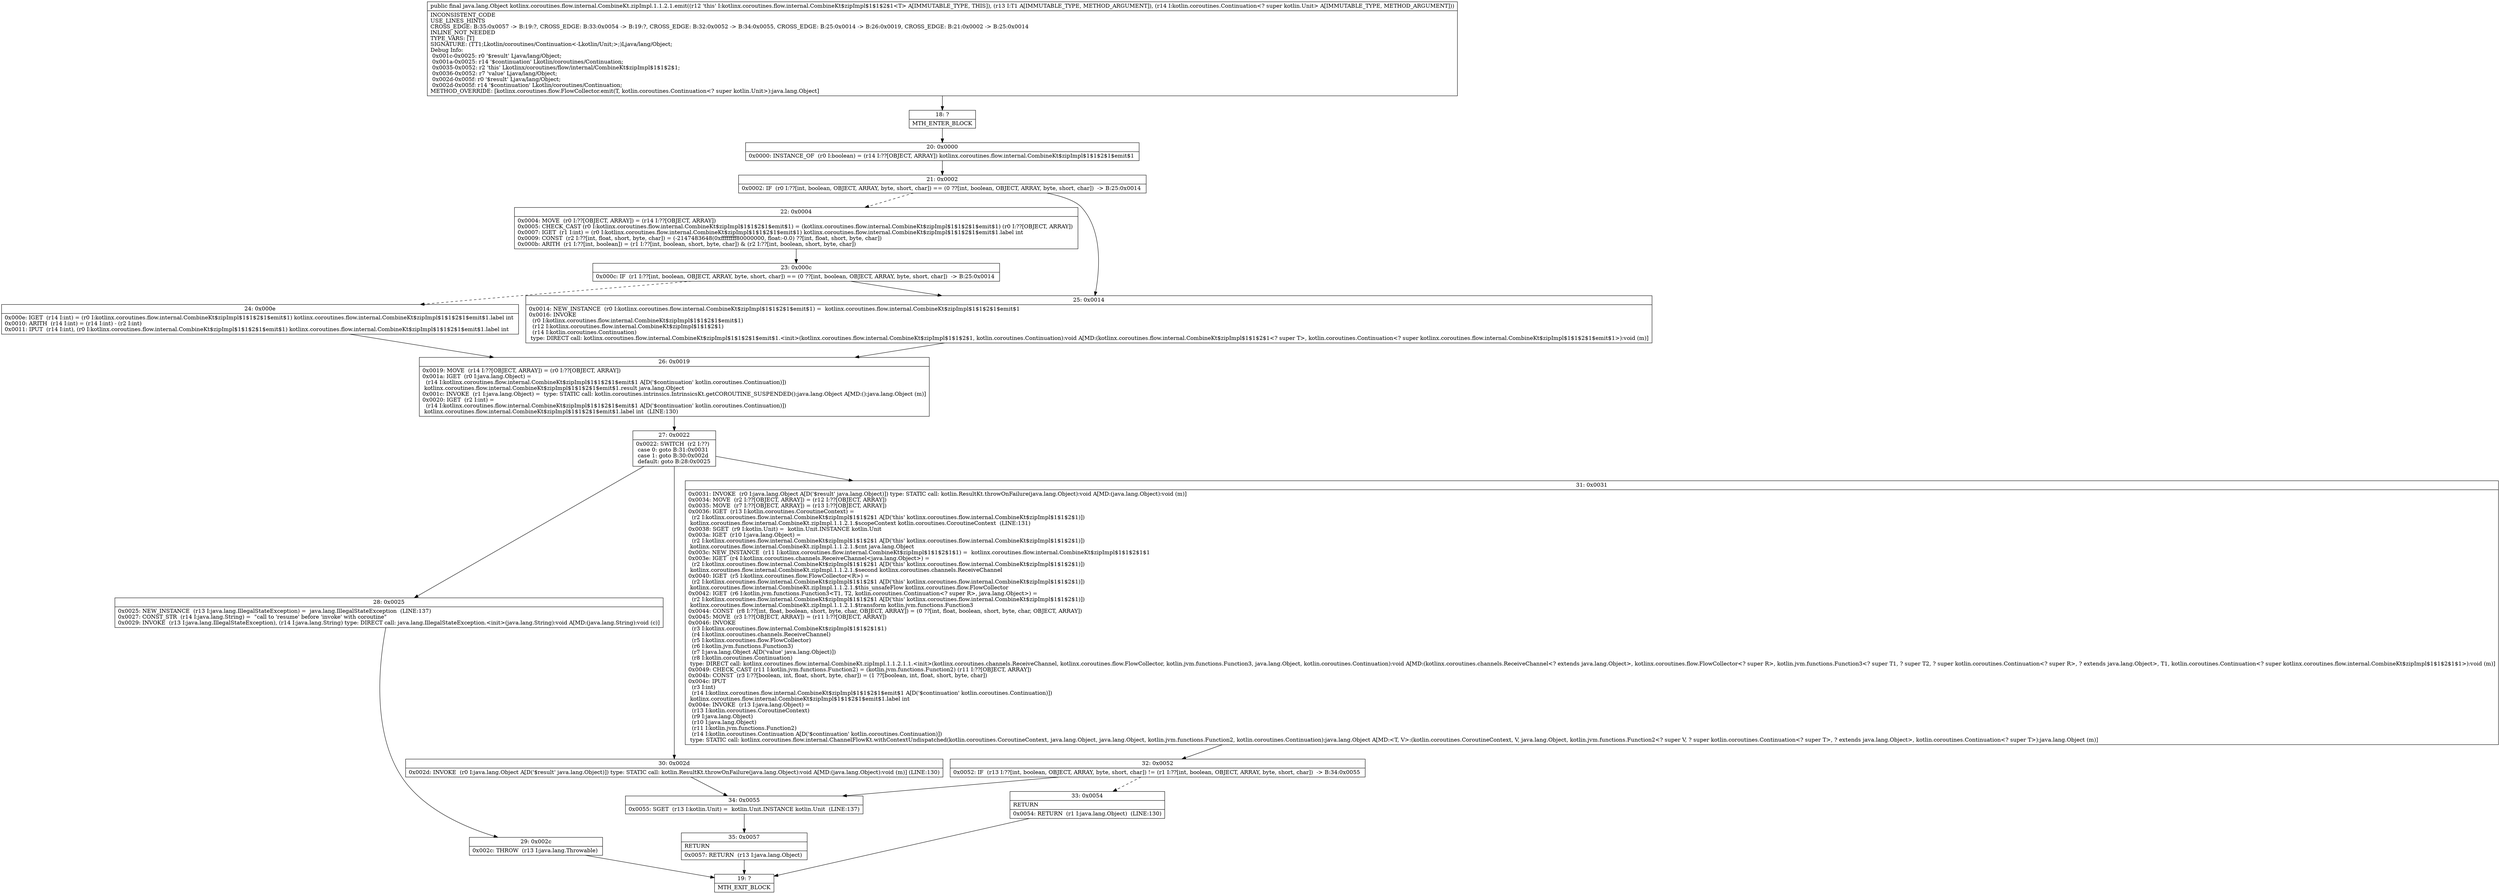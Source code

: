 digraph "CFG forkotlinx.coroutines.flow.internal.CombineKt.zipImpl.1.1.2.1.emit(Ljava\/lang\/Object;Lkotlin\/coroutines\/Continuation;)Ljava\/lang\/Object;" {
Node_18 [shape=record,label="{18\:\ ?|MTH_ENTER_BLOCK\l}"];
Node_20 [shape=record,label="{20\:\ 0x0000|0x0000: INSTANCE_OF  (r0 I:boolean) = (r14 I:??[OBJECT, ARRAY]) kotlinx.coroutines.flow.internal.CombineKt$zipImpl$1$1$2$1$emit$1 \l}"];
Node_21 [shape=record,label="{21\:\ 0x0002|0x0002: IF  (r0 I:??[int, boolean, OBJECT, ARRAY, byte, short, char]) == (0 ??[int, boolean, OBJECT, ARRAY, byte, short, char])  \-\> B:25:0x0014 \l}"];
Node_22 [shape=record,label="{22\:\ 0x0004|0x0004: MOVE  (r0 I:??[OBJECT, ARRAY]) = (r14 I:??[OBJECT, ARRAY]) \l0x0005: CHECK_CAST (r0 I:kotlinx.coroutines.flow.internal.CombineKt$zipImpl$1$1$2$1$emit$1) = (kotlinx.coroutines.flow.internal.CombineKt$zipImpl$1$1$2$1$emit$1) (r0 I:??[OBJECT, ARRAY]) \l0x0007: IGET  (r1 I:int) = (r0 I:kotlinx.coroutines.flow.internal.CombineKt$zipImpl$1$1$2$1$emit$1) kotlinx.coroutines.flow.internal.CombineKt$zipImpl$1$1$2$1$emit$1.label int \l0x0009: CONST  (r2 I:??[int, float, short, byte, char]) = (\-2147483648(0xffffffff80000000, float:\-0.0) ??[int, float, short, byte, char]) \l0x000b: ARITH  (r1 I:??[int, boolean]) = (r1 I:??[int, boolean, short, byte, char]) & (r2 I:??[int, boolean, short, byte, char]) \l}"];
Node_23 [shape=record,label="{23\:\ 0x000c|0x000c: IF  (r1 I:??[int, boolean, OBJECT, ARRAY, byte, short, char]) == (0 ??[int, boolean, OBJECT, ARRAY, byte, short, char])  \-\> B:25:0x0014 \l}"];
Node_24 [shape=record,label="{24\:\ 0x000e|0x000e: IGET  (r14 I:int) = (r0 I:kotlinx.coroutines.flow.internal.CombineKt$zipImpl$1$1$2$1$emit$1) kotlinx.coroutines.flow.internal.CombineKt$zipImpl$1$1$2$1$emit$1.label int \l0x0010: ARITH  (r14 I:int) = (r14 I:int) \- (r2 I:int) \l0x0011: IPUT  (r14 I:int), (r0 I:kotlinx.coroutines.flow.internal.CombineKt$zipImpl$1$1$2$1$emit$1) kotlinx.coroutines.flow.internal.CombineKt$zipImpl$1$1$2$1$emit$1.label int \l}"];
Node_26 [shape=record,label="{26\:\ 0x0019|0x0019: MOVE  (r14 I:??[OBJECT, ARRAY]) = (r0 I:??[OBJECT, ARRAY]) \l0x001a: IGET  (r0 I:java.lang.Object) = \l  (r14 I:kotlinx.coroutines.flow.internal.CombineKt$zipImpl$1$1$2$1$emit$1 A[D('$continuation' kotlin.coroutines.Continuation)])\l kotlinx.coroutines.flow.internal.CombineKt$zipImpl$1$1$2$1$emit$1.result java.lang.Object \l0x001c: INVOKE  (r1 I:java.lang.Object) =  type: STATIC call: kotlin.coroutines.intrinsics.IntrinsicsKt.getCOROUTINE_SUSPENDED():java.lang.Object A[MD:():java.lang.Object (m)]\l0x0020: IGET  (r2 I:int) = \l  (r14 I:kotlinx.coroutines.flow.internal.CombineKt$zipImpl$1$1$2$1$emit$1 A[D('$continuation' kotlin.coroutines.Continuation)])\l kotlinx.coroutines.flow.internal.CombineKt$zipImpl$1$1$2$1$emit$1.label int  (LINE:130)\l}"];
Node_27 [shape=record,label="{27\:\ 0x0022|0x0022: SWITCH  (r2 I:??)\l case 0: goto B:31:0x0031\l case 1: goto B:30:0x002d\l default: goto B:28:0x0025 \l}"];
Node_28 [shape=record,label="{28\:\ 0x0025|0x0025: NEW_INSTANCE  (r13 I:java.lang.IllegalStateException) =  java.lang.IllegalStateException  (LINE:137)\l0x0027: CONST_STR  (r14 I:java.lang.String) =  \"call to 'resume' before 'invoke' with coroutine\" \l0x0029: INVOKE  (r13 I:java.lang.IllegalStateException), (r14 I:java.lang.String) type: DIRECT call: java.lang.IllegalStateException.\<init\>(java.lang.String):void A[MD:(java.lang.String):void (c)]\l}"];
Node_29 [shape=record,label="{29\:\ 0x002c|0x002c: THROW  (r13 I:java.lang.Throwable) \l}"];
Node_19 [shape=record,label="{19\:\ ?|MTH_EXIT_BLOCK\l}"];
Node_30 [shape=record,label="{30\:\ 0x002d|0x002d: INVOKE  (r0 I:java.lang.Object A[D('$result' java.lang.Object)]) type: STATIC call: kotlin.ResultKt.throwOnFailure(java.lang.Object):void A[MD:(java.lang.Object):void (m)] (LINE:130)\l}"];
Node_34 [shape=record,label="{34\:\ 0x0055|0x0055: SGET  (r13 I:kotlin.Unit) =  kotlin.Unit.INSTANCE kotlin.Unit  (LINE:137)\l}"];
Node_35 [shape=record,label="{35\:\ 0x0057|RETURN\l|0x0057: RETURN  (r13 I:java.lang.Object) \l}"];
Node_31 [shape=record,label="{31\:\ 0x0031|0x0031: INVOKE  (r0 I:java.lang.Object A[D('$result' java.lang.Object)]) type: STATIC call: kotlin.ResultKt.throwOnFailure(java.lang.Object):void A[MD:(java.lang.Object):void (m)]\l0x0034: MOVE  (r2 I:??[OBJECT, ARRAY]) = (r12 I:??[OBJECT, ARRAY]) \l0x0035: MOVE  (r7 I:??[OBJECT, ARRAY]) = (r13 I:??[OBJECT, ARRAY]) \l0x0036: IGET  (r13 I:kotlin.coroutines.CoroutineContext) = \l  (r2 I:kotlinx.coroutines.flow.internal.CombineKt$zipImpl$1$1$2$1 A[D('this' kotlinx.coroutines.flow.internal.CombineKt$zipImpl$1$1$2$1)])\l kotlinx.coroutines.flow.internal.CombineKt.zipImpl.1.1.2.1.$scopeContext kotlin.coroutines.CoroutineContext  (LINE:131)\l0x0038: SGET  (r9 I:kotlin.Unit) =  kotlin.Unit.INSTANCE kotlin.Unit \l0x003a: IGET  (r10 I:java.lang.Object) = \l  (r2 I:kotlinx.coroutines.flow.internal.CombineKt$zipImpl$1$1$2$1 A[D('this' kotlinx.coroutines.flow.internal.CombineKt$zipImpl$1$1$2$1)])\l kotlinx.coroutines.flow.internal.CombineKt.zipImpl.1.1.2.1.$cnt java.lang.Object \l0x003c: NEW_INSTANCE  (r11 I:kotlinx.coroutines.flow.internal.CombineKt$zipImpl$1$1$2$1$1) =  kotlinx.coroutines.flow.internal.CombineKt$zipImpl$1$1$2$1$1 \l0x003e: IGET  (r4 I:kotlinx.coroutines.channels.ReceiveChannel\<java.lang.Object\>) = \l  (r2 I:kotlinx.coroutines.flow.internal.CombineKt$zipImpl$1$1$2$1 A[D('this' kotlinx.coroutines.flow.internal.CombineKt$zipImpl$1$1$2$1)])\l kotlinx.coroutines.flow.internal.CombineKt.zipImpl.1.1.2.1.$second kotlinx.coroutines.channels.ReceiveChannel \l0x0040: IGET  (r5 I:kotlinx.coroutines.flow.FlowCollector\<R\>) = \l  (r2 I:kotlinx.coroutines.flow.internal.CombineKt$zipImpl$1$1$2$1 A[D('this' kotlinx.coroutines.flow.internal.CombineKt$zipImpl$1$1$2$1)])\l kotlinx.coroutines.flow.internal.CombineKt.zipImpl.1.1.2.1.$this_unsafeFlow kotlinx.coroutines.flow.FlowCollector \l0x0042: IGET  (r6 I:kotlin.jvm.functions.Function3\<T1, T2, kotlin.coroutines.Continuation\<? super R\>, java.lang.Object\>) = \l  (r2 I:kotlinx.coroutines.flow.internal.CombineKt$zipImpl$1$1$2$1 A[D('this' kotlinx.coroutines.flow.internal.CombineKt$zipImpl$1$1$2$1)])\l kotlinx.coroutines.flow.internal.CombineKt.zipImpl.1.1.2.1.$transform kotlin.jvm.functions.Function3 \l0x0044: CONST  (r8 I:??[int, float, boolean, short, byte, char, OBJECT, ARRAY]) = (0 ??[int, float, boolean, short, byte, char, OBJECT, ARRAY]) \l0x0045: MOVE  (r3 I:??[OBJECT, ARRAY]) = (r11 I:??[OBJECT, ARRAY]) \l0x0046: INVOKE  \l  (r3 I:kotlinx.coroutines.flow.internal.CombineKt$zipImpl$1$1$2$1$1)\l  (r4 I:kotlinx.coroutines.channels.ReceiveChannel)\l  (r5 I:kotlinx.coroutines.flow.FlowCollector)\l  (r6 I:kotlin.jvm.functions.Function3)\l  (r7 I:java.lang.Object A[D('value' java.lang.Object)])\l  (r8 I:kotlin.coroutines.Continuation)\l type: DIRECT call: kotlinx.coroutines.flow.internal.CombineKt.zipImpl.1.1.2.1.1.\<init\>(kotlinx.coroutines.channels.ReceiveChannel, kotlinx.coroutines.flow.FlowCollector, kotlin.jvm.functions.Function3, java.lang.Object, kotlin.coroutines.Continuation):void A[MD:(kotlinx.coroutines.channels.ReceiveChannel\<? extends java.lang.Object\>, kotlinx.coroutines.flow.FlowCollector\<? super R\>, kotlin.jvm.functions.Function3\<? super T1, ? super T2, ? super kotlin.coroutines.Continuation\<? super R\>, ? extends java.lang.Object\>, T1, kotlin.coroutines.Continuation\<? super kotlinx.coroutines.flow.internal.CombineKt$zipImpl$1$1$2$1$1\>):void (m)]\l0x0049: CHECK_CAST (r11 I:kotlin.jvm.functions.Function2) = (kotlin.jvm.functions.Function2) (r11 I:??[OBJECT, ARRAY]) \l0x004b: CONST  (r3 I:??[boolean, int, float, short, byte, char]) = (1 ??[boolean, int, float, short, byte, char]) \l0x004c: IPUT  \l  (r3 I:int)\l  (r14 I:kotlinx.coroutines.flow.internal.CombineKt$zipImpl$1$1$2$1$emit$1 A[D('$continuation' kotlin.coroutines.Continuation)])\l kotlinx.coroutines.flow.internal.CombineKt$zipImpl$1$1$2$1$emit$1.label int \l0x004e: INVOKE  (r13 I:java.lang.Object) = \l  (r13 I:kotlin.coroutines.CoroutineContext)\l  (r9 I:java.lang.Object)\l  (r10 I:java.lang.Object)\l  (r11 I:kotlin.jvm.functions.Function2)\l  (r14 I:kotlin.coroutines.Continuation A[D('$continuation' kotlin.coroutines.Continuation)])\l type: STATIC call: kotlinx.coroutines.flow.internal.ChannelFlowKt.withContextUndispatched(kotlin.coroutines.CoroutineContext, java.lang.Object, java.lang.Object, kotlin.jvm.functions.Function2, kotlin.coroutines.Continuation):java.lang.Object A[MD:\<T, V\>:(kotlin.coroutines.CoroutineContext, V, java.lang.Object, kotlin.jvm.functions.Function2\<? super V, ? super kotlin.coroutines.Continuation\<? super T\>, ? extends java.lang.Object\>, kotlin.coroutines.Continuation\<? super T\>):java.lang.Object (m)]\l}"];
Node_32 [shape=record,label="{32\:\ 0x0052|0x0052: IF  (r13 I:??[int, boolean, OBJECT, ARRAY, byte, short, char]) != (r1 I:??[int, boolean, OBJECT, ARRAY, byte, short, char])  \-\> B:34:0x0055 \l}"];
Node_33 [shape=record,label="{33\:\ 0x0054|RETURN\l|0x0054: RETURN  (r1 I:java.lang.Object)  (LINE:130)\l}"];
Node_25 [shape=record,label="{25\:\ 0x0014|0x0014: NEW_INSTANCE  (r0 I:kotlinx.coroutines.flow.internal.CombineKt$zipImpl$1$1$2$1$emit$1) =  kotlinx.coroutines.flow.internal.CombineKt$zipImpl$1$1$2$1$emit$1 \l0x0016: INVOKE  \l  (r0 I:kotlinx.coroutines.flow.internal.CombineKt$zipImpl$1$1$2$1$emit$1)\l  (r12 I:kotlinx.coroutines.flow.internal.CombineKt$zipImpl$1$1$2$1)\l  (r14 I:kotlin.coroutines.Continuation)\l type: DIRECT call: kotlinx.coroutines.flow.internal.CombineKt$zipImpl$1$1$2$1$emit$1.\<init\>(kotlinx.coroutines.flow.internal.CombineKt$zipImpl$1$1$2$1, kotlin.coroutines.Continuation):void A[MD:(kotlinx.coroutines.flow.internal.CombineKt$zipImpl$1$1$2$1\<? super T\>, kotlin.coroutines.Continuation\<? super kotlinx.coroutines.flow.internal.CombineKt$zipImpl$1$1$2$1$emit$1\>):void (m)]\l}"];
MethodNode[shape=record,label="{public final java.lang.Object kotlinx.coroutines.flow.internal.CombineKt.zipImpl.1.1.2.1.emit((r12 'this' I:kotlinx.coroutines.flow.internal.CombineKt$zipImpl$1$1$2$1\<T\> A[IMMUTABLE_TYPE, THIS]), (r13 I:T1 A[IMMUTABLE_TYPE, METHOD_ARGUMENT]), (r14 I:kotlin.coroutines.Continuation\<? super kotlin.Unit\> A[IMMUTABLE_TYPE, METHOD_ARGUMENT]))  | INCONSISTENT_CODE\lUSE_LINES_HINTS\lCROSS_EDGE: B:35:0x0057 \-\> B:19:?, CROSS_EDGE: B:33:0x0054 \-\> B:19:?, CROSS_EDGE: B:32:0x0052 \-\> B:34:0x0055, CROSS_EDGE: B:25:0x0014 \-\> B:26:0x0019, CROSS_EDGE: B:21:0x0002 \-\> B:25:0x0014\lINLINE_NOT_NEEDED\lTYPE_VARS: [T]\lSIGNATURE: (TT1;Lkotlin\/coroutines\/Continuation\<\-Lkotlin\/Unit;\>;)Ljava\/lang\/Object;\lDebug Info:\l  0x001c\-0x0025: r0 '$result' Ljava\/lang\/Object;\l  0x001a\-0x0025: r14 '$continuation' Lkotlin\/coroutines\/Continuation;\l  0x0035\-0x0052: r2 'this' Lkotlinx\/coroutines\/flow\/internal\/CombineKt$zipImpl$1$1$2$1;\l  0x0036\-0x0052: r7 'value' Ljava\/lang\/Object;\l  0x002d\-0x005f: r0 '$result' Ljava\/lang\/Object;\l  0x002d\-0x005f: r14 '$continuation' Lkotlin\/coroutines\/Continuation;\lMETHOD_OVERRIDE: [kotlinx.coroutines.flow.FlowCollector.emit(T, kotlin.coroutines.Continuation\<? super kotlin.Unit\>):java.lang.Object]\l}"];
MethodNode -> Node_18;Node_18 -> Node_20;
Node_20 -> Node_21;
Node_21 -> Node_22[style=dashed];
Node_21 -> Node_25;
Node_22 -> Node_23;
Node_23 -> Node_24[style=dashed];
Node_23 -> Node_25;
Node_24 -> Node_26;
Node_26 -> Node_27;
Node_27 -> Node_28;
Node_27 -> Node_30;
Node_27 -> Node_31;
Node_28 -> Node_29;
Node_29 -> Node_19;
Node_30 -> Node_34;
Node_34 -> Node_35;
Node_35 -> Node_19;
Node_31 -> Node_32;
Node_32 -> Node_33[style=dashed];
Node_32 -> Node_34;
Node_33 -> Node_19;
Node_25 -> Node_26;
}

